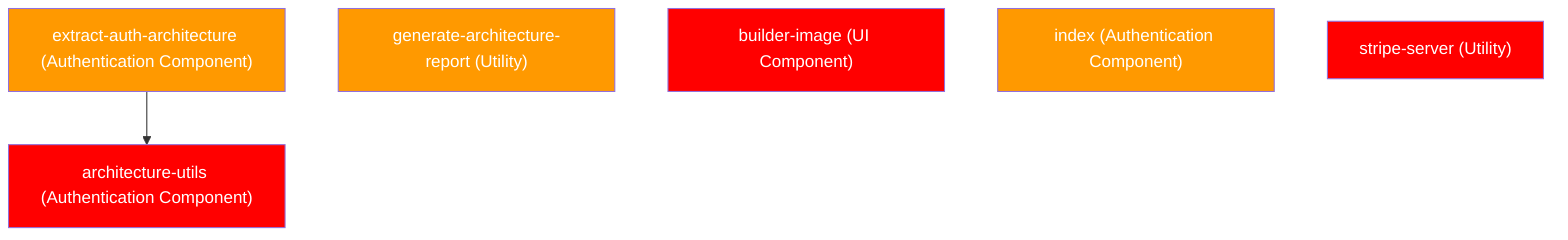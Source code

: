 %% Technical Debt and Legacy Components
graph TD
    architecture_utils["architecture-utils (Authentication Component)"]:::technicalDebt
    extract_auth_architecture["extract-auth-architecture (Authentication Component)"]:::legacy
    generate_architecture_report["generate-architecture-report (Utility)"]:::legacy
    builder_image["builder-image (UI Component)"]:::technicalDebt
    index["index (Authentication Component)"]:::legacy
    stripe_server["stripe-server (Utility)"]:::technicalDebt
    extract_auth_architecture --> architecture_utils
    classDef technicalDebt fill:#FF0000,color:white;
    classDef legacy fill:#FF9900,color:white;